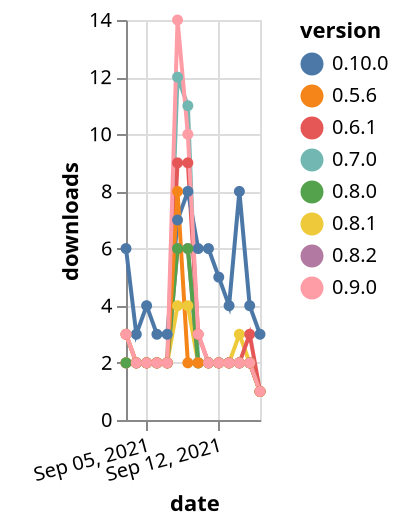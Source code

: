 {"$schema": "https://vega.github.io/schema/vega-lite/v5.json", "description": "A simple bar chart with embedded data.", "data": {"values": [{"date": "2021-09-03", "total": 3054, "delta": 2, "version": "0.7.0"}, {"date": "2021-09-04", "total": 3056, "delta": 2, "version": "0.7.0"}, {"date": "2021-09-05", "total": 3058, "delta": 2, "version": "0.7.0"}, {"date": "2021-09-06", "total": 3060, "delta": 2, "version": "0.7.0"}, {"date": "2021-09-07", "total": 3062, "delta": 2, "version": "0.7.0"}, {"date": "2021-09-08", "total": 3074, "delta": 12, "version": "0.7.0"}, {"date": "2021-09-09", "total": 3085, "delta": 11, "version": "0.7.0"}, {"date": "2021-09-10", "total": 3087, "delta": 2, "version": "0.7.0"}, {"date": "2021-09-11", "total": 3089, "delta": 2, "version": "0.7.0"}, {"date": "2021-09-12", "total": 3091, "delta": 2, "version": "0.7.0"}, {"date": "2021-09-13", "total": 3093, "delta": 2, "version": "0.7.0"}, {"date": "2021-09-14", "total": 3095, "delta": 2, "version": "0.7.0"}, {"date": "2021-09-15", "total": 3097, "delta": 2, "version": "0.7.0"}, {"date": "2021-09-16", "total": 3098, "delta": 1, "version": "0.7.0"}, {"date": "2021-09-03", "total": 1802, "delta": 2, "version": "0.8.1"}, {"date": "2021-09-04", "total": 1804, "delta": 2, "version": "0.8.1"}, {"date": "2021-09-05", "total": 1806, "delta": 2, "version": "0.8.1"}, {"date": "2021-09-06", "total": 1808, "delta": 2, "version": "0.8.1"}, {"date": "2021-09-07", "total": 1810, "delta": 2, "version": "0.8.1"}, {"date": "2021-09-08", "total": 1814, "delta": 4, "version": "0.8.1"}, {"date": "2021-09-09", "total": 1818, "delta": 4, "version": "0.8.1"}, {"date": "2021-09-10", "total": 1820, "delta": 2, "version": "0.8.1"}, {"date": "2021-09-11", "total": 1822, "delta": 2, "version": "0.8.1"}, {"date": "2021-09-12", "total": 1824, "delta": 2, "version": "0.8.1"}, {"date": "2021-09-13", "total": 1826, "delta": 2, "version": "0.8.1"}, {"date": "2021-09-14", "total": 1829, "delta": 3, "version": "0.8.1"}, {"date": "2021-09-15", "total": 1831, "delta": 2, "version": "0.8.1"}, {"date": "2021-09-16", "total": 1832, "delta": 1, "version": "0.8.1"}, {"date": "2021-09-03", "total": 3323, "delta": 2, "version": "0.6.1"}, {"date": "2021-09-04", "total": 3325, "delta": 2, "version": "0.6.1"}, {"date": "2021-09-05", "total": 3327, "delta": 2, "version": "0.6.1"}, {"date": "2021-09-06", "total": 3329, "delta": 2, "version": "0.6.1"}, {"date": "2021-09-07", "total": 3331, "delta": 2, "version": "0.6.1"}, {"date": "2021-09-08", "total": 3340, "delta": 9, "version": "0.6.1"}, {"date": "2021-09-09", "total": 3349, "delta": 9, "version": "0.6.1"}, {"date": "2021-09-10", "total": 3352, "delta": 3, "version": "0.6.1"}, {"date": "2021-09-11", "total": 3354, "delta": 2, "version": "0.6.1"}, {"date": "2021-09-12", "total": 3356, "delta": 2, "version": "0.6.1"}, {"date": "2021-09-13", "total": 3358, "delta": 2, "version": "0.6.1"}, {"date": "2021-09-14", "total": 3360, "delta": 2, "version": "0.6.1"}, {"date": "2021-09-15", "total": 3363, "delta": 3, "version": "0.6.1"}, {"date": "2021-09-16", "total": 3364, "delta": 1, "version": "0.6.1"}, {"date": "2021-09-03", "total": 1371, "delta": 3, "version": "0.8.2"}, {"date": "2021-09-04", "total": 1373, "delta": 2, "version": "0.8.2"}, {"date": "2021-09-05", "total": 1375, "delta": 2, "version": "0.8.2"}, {"date": "2021-09-06", "total": 1377, "delta": 2, "version": "0.8.2"}, {"date": "2021-09-07", "total": 1379, "delta": 2, "version": "0.8.2"}, {"date": "2021-09-08", "total": 1385, "delta": 6, "version": "0.8.2"}, {"date": "2021-09-09", "total": 1391, "delta": 6, "version": "0.8.2"}, {"date": "2021-09-10", "total": 1393, "delta": 2, "version": "0.8.2"}, {"date": "2021-09-11", "total": 1395, "delta": 2, "version": "0.8.2"}, {"date": "2021-09-12", "total": 1397, "delta": 2, "version": "0.8.2"}, {"date": "2021-09-13", "total": 1399, "delta": 2, "version": "0.8.2"}, {"date": "2021-09-14", "total": 1401, "delta": 2, "version": "0.8.2"}, {"date": "2021-09-15", "total": 1403, "delta": 2, "version": "0.8.2"}, {"date": "2021-09-16", "total": 1404, "delta": 1, "version": "0.8.2"}, {"date": "2021-09-03", "total": 372, "delta": 6, "version": "0.10.0"}, {"date": "2021-09-04", "total": 375, "delta": 3, "version": "0.10.0"}, {"date": "2021-09-05", "total": 379, "delta": 4, "version": "0.10.0"}, {"date": "2021-09-06", "total": 382, "delta": 3, "version": "0.10.0"}, {"date": "2021-09-07", "total": 385, "delta": 3, "version": "0.10.0"}, {"date": "2021-09-08", "total": 392, "delta": 7, "version": "0.10.0"}, {"date": "2021-09-09", "total": 400, "delta": 8, "version": "0.10.0"}, {"date": "2021-09-10", "total": 406, "delta": 6, "version": "0.10.0"}, {"date": "2021-09-11", "total": 412, "delta": 6, "version": "0.10.0"}, {"date": "2021-09-12", "total": 417, "delta": 5, "version": "0.10.0"}, {"date": "2021-09-13", "total": 421, "delta": 4, "version": "0.10.0"}, {"date": "2021-09-14", "total": 429, "delta": 8, "version": "0.10.0"}, {"date": "2021-09-15", "total": 433, "delta": 4, "version": "0.10.0"}, {"date": "2021-09-16", "total": 436, "delta": 3, "version": "0.10.0"}, {"date": "2021-09-03", "total": 1661, "delta": 2, "version": "0.8.0"}, {"date": "2021-09-04", "total": 1663, "delta": 2, "version": "0.8.0"}, {"date": "2021-09-05", "total": 1665, "delta": 2, "version": "0.8.0"}, {"date": "2021-09-06", "total": 1667, "delta": 2, "version": "0.8.0"}, {"date": "2021-09-07", "total": 1669, "delta": 2, "version": "0.8.0"}, {"date": "2021-09-08", "total": 1675, "delta": 6, "version": "0.8.0"}, {"date": "2021-09-09", "total": 1681, "delta": 6, "version": "0.8.0"}, {"date": "2021-09-10", "total": 1683, "delta": 2, "version": "0.8.0"}, {"date": "2021-09-11", "total": 1685, "delta": 2, "version": "0.8.0"}, {"date": "2021-09-12", "total": 1687, "delta": 2, "version": "0.8.0"}, {"date": "2021-09-13", "total": 1689, "delta": 2, "version": "0.8.0"}, {"date": "2021-09-14", "total": 1691, "delta": 2, "version": "0.8.0"}, {"date": "2021-09-15", "total": 1693, "delta": 2, "version": "0.8.0"}, {"date": "2021-09-16", "total": 1694, "delta": 1, "version": "0.8.0"}, {"date": "2021-09-03", "total": 4572, "delta": 3, "version": "0.5.6"}, {"date": "2021-09-04", "total": 4574, "delta": 2, "version": "0.5.6"}, {"date": "2021-09-05", "total": 4576, "delta": 2, "version": "0.5.6"}, {"date": "2021-09-06", "total": 4578, "delta": 2, "version": "0.5.6"}, {"date": "2021-09-07", "total": 4580, "delta": 2, "version": "0.5.6"}, {"date": "2021-09-08", "total": 4588, "delta": 8, "version": "0.5.6"}, {"date": "2021-09-09", "total": 4590, "delta": 2, "version": "0.5.6"}, {"date": "2021-09-10", "total": 4592, "delta": 2, "version": "0.5.6"}, {"date": "2021-09-11", "total": 4594, "delta": 2, "version": "0.5.6"}, {"date": "2021-09-12", "total": 4596, "delta": 2, "version": "0.5.6"}, {"date": "2021-09-13", "total": 4598, "delta": 2, "version": "0.5.6"}, {"date": "2021-09-14", "total": 4600, "delta": 2, "version": "0.5.6"}, {"date": "2021-09-15", "total": 4602, "delta": 2, "version": "0.5.6"}, {"date": "2021-09-16", "total": 4603, "delta": 1, "version": "0.5.6"}, {"date": "2021-09-03", "total": 1521, "delta": 3, "version": "0.9.0"}, {"date": "2021-09-04", "total": 1523, "delta": 2, "version": "0.9.0"}, {"date": "2021-09-05", "total": 1525, "delta": 2, "version": "0.9.0"}, {"date": "2021-09-06", "total": 1527, "delta": 2, "version": "0.9.0"}, {"date": "2021-09-07", "total": 1529, "delta": 2, "version": "0.9.0"}, {"date": "2021-09-08", "total": 1543, "delta": 14, "version": "0.9.0"}, {"date": "2021-09-09", "total": 1553, "delta": 10, "version": "0.9.0"}, {"date": "2021-09-10", "total": 1556, "delta": 3, "version": "0.9.0"}, {"date": "2021-09-11", "total": 1558, "delta": 2, "version": "0.9.0"}, {"date": "2021-09-12", "total": 1560, "delta": 2, "version": "0.9.0"}, {"date": "2021-09-13", "total": 1562, "delta": 2, "version": "0.9.0"}, {"date": "2021-09-14", "total": 1564, "delta": 2, "version": "0.9.0"}, {"date": "2021-09-15", "total": 1566, "delta": 2, "version": "0.9.0"}, {"date": "2021-09-16", "total": 1567, "delta": 1, "version": "0.9.0"}]}, "width": "container", "mark": {"type": "line", "point": {"filled": true}}, "encoding": {"x": {"field": "date", "type": "temporal", "timeUnit": "yearmonthdate", "title": "date", "axis": {"labelAngle": -15}}, "y": {"field": "delta", "type": "quantitative", "title": "downloads"}, "color": {"field": "version", "type": "nominal"}, "tooltip": {"field": "delta"}}}